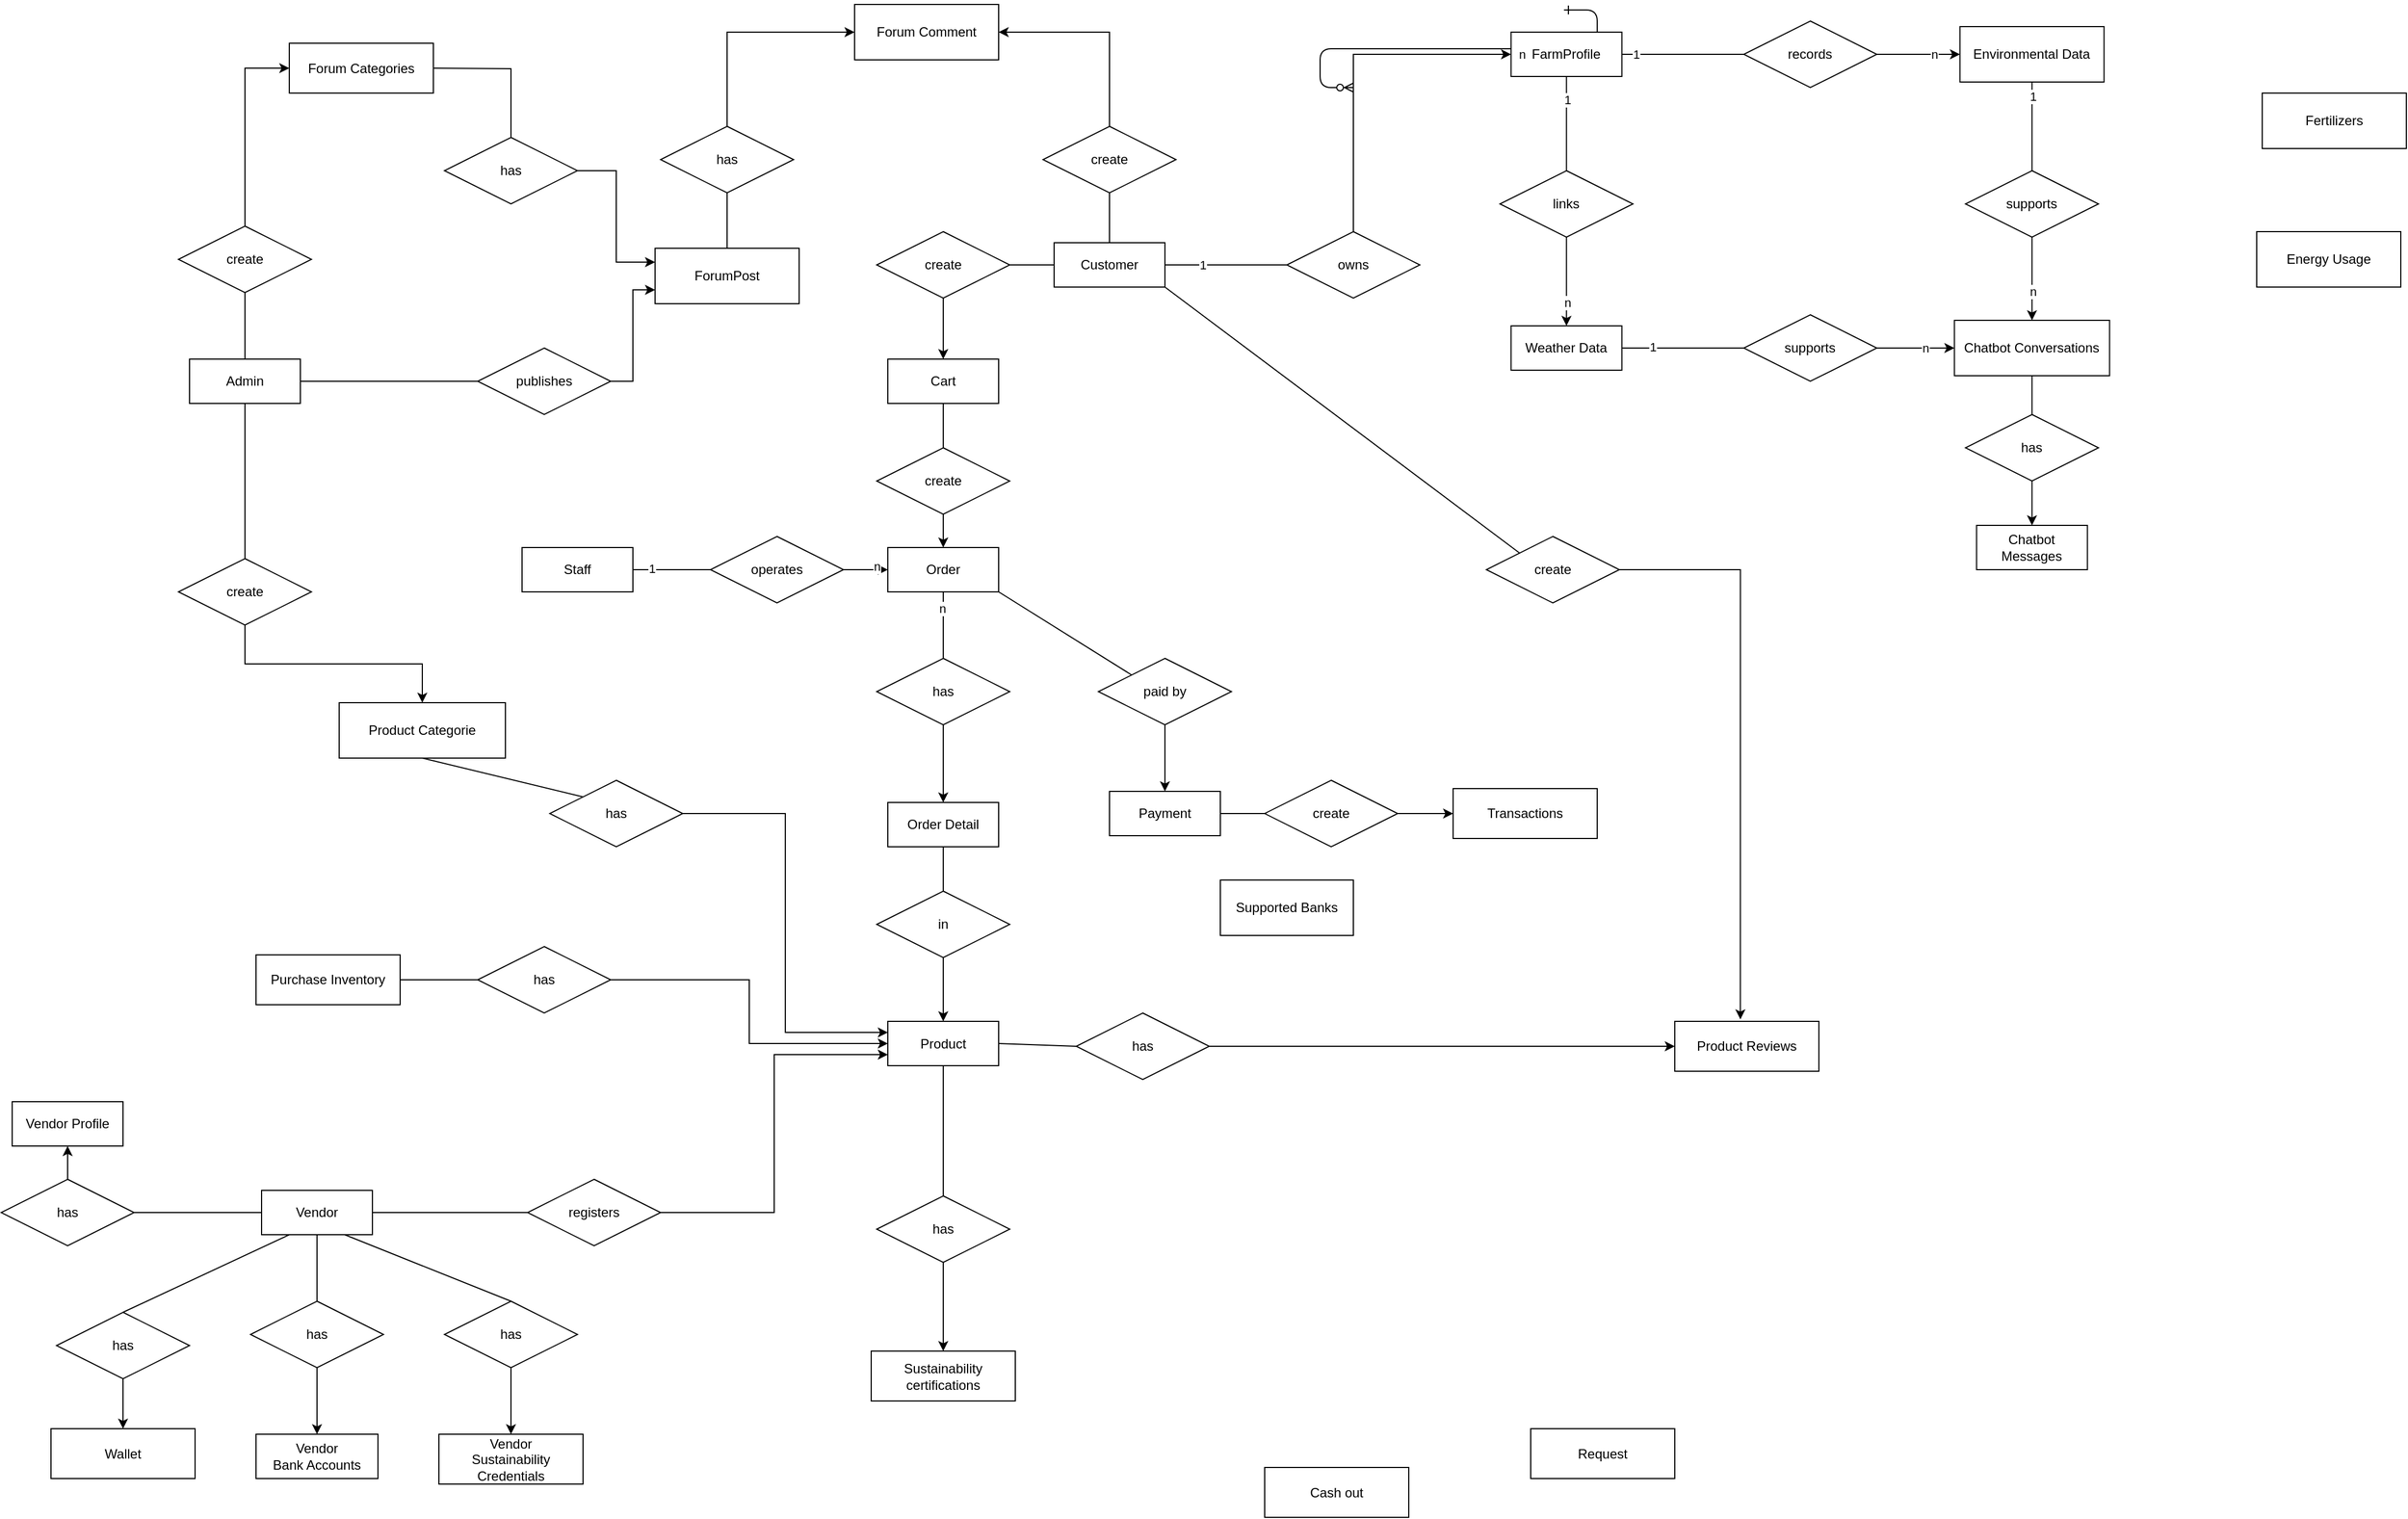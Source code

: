 <mxfile version="28.2.1">
  <diagram id="R2lEEEUBdFMjLlhIrx00" name="Page-1">
    <mxGraphModel dx="2639" dy="847" grid="1" gridSize="10" guides="1" tooltips="1" connect="1" arrows="1" fold="1" page="1" pageScale="1" pageWidth="850" pageHeight="1100" math="0" shadow="0" extFonts="Permanent Marker^https://fonts.googleapis.com/css?family=Permanent+Marker">
      <root>
        <mxCell id="0" />
        <mxCell id="1" parent="0" />
        <mxCell id="C-vyLk0tnHw3VtMMgP7b-12" value="" style="edgeStyle=entityRelationEdgeStyle;endArrow=ERzeroToMany;startArrow=ERone;endFill=1;startFill=0;" parent="1" target="C-vyLk0tnHw3VtMMgP7b-17" edge="1">
          <mxGeometry width="100" height="100" relative="1" as="geometry">
            <mxPoint x="650" y="135" as="sourcePoint" />
            <mxPoint x="460" y="205" as="targetPoint" />
          </mxGeometry>
        </mxCell>
        <mxCell id="4bw6Fx1CcWg6HnYTOfyG-1" value="Customer" style="whiteSpace=wrap;html=1;align=center;" vertex="1" parent="1">
          <mxGeometry x="190" y="345" width="100" height="40" as="geometry" />
        </mxCell>
        <mxCell id="4bw6Fx1CcWg6HnYTOfyG-3" value="Vendor" style="whiteSpace=wrap;html=1;align=center;" vertex="1" parent="1">
          <mxGeometry x="-525" y="1200" width="100" height="40" as="geometry" />
        </mxCell>
        <mxCell id="4bw6Fx1CcWg6HnYTOfyG-5" value="FarmProfile" style="whiteSpace=wrap;html=1;align=center;" vertex="1" parent="1">
          <mxGeometry x="602.27" y="155" width="100" height="40" as="geometry" />
        </mxCell>
        <mxCell id="4bw6Fx1CcWg6HnYTOfyG-7" value="Product" style="whiteSpace=wrap;html=1;align=center;" vertex="1" parent="1">
          <mxGeometry x="40" y="1047.5" width="100" height="40" as="geometry" />
        </mxCell>
        <mxCell id="4bw6Fx1CcWg6HnYTOfyG-8" value="Order" style="whiteSpace=wrap;html=1;align=center;" vertex="1" parent="1">
          <mxGeometry x="40" y="620" width="100" height="40" as="geometry" />
        </mxCell>
        <mxCell id="4bw6Fx1CcWg6HnYTOfyG-9" value="Payment" style="whiteSpace=wrap;html=1;align=center;" vertex="1" parent="1">
          <mxGeometry x="240" y="840" width="100" height="40" as="geometry" />
        </mxCell>
        <mxCell id="4bw6Fx1CcWg6HnYTOfyG-11" value="Environmental Data" style="whiteSpace=wrap;html=1;align=center;" vertex="1" parent="1">
          <mxGeometry x="1007.27" y="150" width="130" height="50" as="geometry" />
        </mxCell>
        <mxCell id="4bw6Fx1CcWg6HnYTOfyG-12" value="Weather Data" style="whiteSpace=wrap;html=1;align=center;" vertex="1" parent="1">
          <mxGeometry x="602.27" y="420" width="100" height="40" as="geometry" />
        </mxCell>
        <mxCell id="4bw6Fx1CcWg6HnYTOfyG-14" value="&lt;span style=&quot;font-size: 12px;&quot;&gt;Chatbot Conversations&lt;/span&gt;" style="whiteSpace=wrap;html=1;align=center;" vertex="1" parent="1">
          <mxGeometry x="1002.27" y="415" width="140" height="50" as="geometry" />
        </mxCell>
        <mxCell id="4bw6Fx1CcWg6HnYTOfyG-16" value="ForumPost" style="whiteSpace=wrap;html=1;align=center;" vertex="1" parent="1">
          <mxGeometry x="-170" y="350" width="130" height="50" as="geometry" />
        </mxCell>
        <mxCell id="4bw6Fx1CcWg6HnYTOfyG-18" style="edgeStyle=orthogonalEdgeStyle;rounded=0;orthogonalLoop=1;jettySize=auto;html=1;exitX=0.5;exitY=0;exitDx=0;exitDy=0;entryX=0;entryY=0.5;entryDx=0;entryDy=0;" edge="1" parent="1" source="4bw6Fx1CcWg6HnYTOfyG-17" target="4bw6Fx1CcWg6HnYTOfyG-5">
          <mxGeometry relative="1" as="geometry" />
        </mxCell>
        <mxCell id="4bw6Fx1CcWg6HnYTOfyG-70" value="n" style="edgeLabel;html=1;align=center;verticalAlign=middle;resizable=0;points=[];" vertex="1" connectable="0" parent="4bw6Fx1CcWg6HnYTOfyG-18">
          <mxGeometry x="0.208" y="1" relative="1" as="geometry">
            <mxPoint x="129" y="1" as="offset" />
          </mxGeometry>
        </mxCell>
        <mxCell id="4bw6Fx1CcWg6HnYTOfyG-17" value="owns" style="shape=rhombus;perimeter=rhombusPerimeter;whiteSpace=wrap;html=1;align=center;" vertex="1" parent="1">
          <mxGeometry x="400" y="335" width="120" height="60" as="geometry" />
        </mxCell>
        <mxCell id="4bw6Fx1CcWg6HnYTOfyG-22" style="edgeStyle=orthogonalEdgeStyle;rounded=0;orthogonalLoop=1;jettySize=auto;html=1;exitX=1;exitY=0.5;exitDx=0;exitDy=0;entryX=0;entryY=0.5;entryDx=0;entryDy=0;" edge="1" parent="1" source="4bw6Fx1CcWg6HnYTOfyG-21" target="4bw6Fx1CcWg6HnYTOfyG-11">
          <mxGeometry relative="1" as="geometry" />
        </mxCell>
        <mxCell id="4bw6Fx1CcWg6HnYTOfyG-75" value="n" style="edgeLabel;html=1;align=center;verticalAlign=middle;resizable=0;points=[];" vertex="1" connectable="0" parent="4bw6Fx1CcWg6HnYTOfyG-22">
          <mxGeometry x="0.38" y="-2" relative="1" as="geometry">
            <mxPoint y="-2" as="offset" />
          </mxGeometry>
        </mxCell>
        <mxCell id="4bw6Fx1CcWg6HnYTOfyG-21" value="records" style="shape=rhombus;perimeter=rhombusPerimeter;whiteSpace=wrap;html=1;align=center;" vertex="1" parent="1">
          <mxGeometry x="812.27" y="145" width="120" height="60" as="geometry" />
        </mxCell>
        <mxCell id="4bw6Fx1CcWg6HnYTOfyG-24" value="" style="endArrow=none;html=1;rounded=0;exitX=1;exitY=0.5;exitDx=0;exitDy=0;entryX=0;entryY=0.5;entryDx=0;entryDy=0;" edge="1" parent="1" source="4bw6Fx1CcWg6HnYTOfyG-5" target="4bw6Fx1CcWg6HnYTOfyG-21">
          <mxGeometry relative="1" as="geometry">
            <mxPoint x="442.27" y="380" as="sourcePoint" />
            <mxPoint x="602.27" y="380" as="targetPoint" />
          </mxGeometry>
        </mxCell>
        <mxCell id="4bw6Fx1CcWg6HnYTOfyG-74" value="1" style="edgeLabel;html=1;align=center;verticalAlign=middle;resizable=0;points=[];" vertex="1" connectable="0" parent="4bw6Fx1CcWg6HnYTOfyG-24">
          <mxGeometry x="-0.771" relative="1" as="geometry">
            <mxPoint as="offset" />
          </mxGeometry>
        </mxCell>
        <mxCell id="4bw6Fx1CcWg6HnYTOfyG-25" value="" style="endArrow=none;html=1;rounded=0;exitX=0.5;exitY=1;exitDx=0;exitDy=0;" edge="1" parent="1" source="4bw6Fx1CcWg6HnYTOfyG-5" target="4bw6Fx1CcWg6HnYTOfyG-26">
          <mxGeometry relative="1" as="geometry">
            <mxPoint x="442.27" y="380" as="sourcePoint" />
            <mxPoint x="642.27" y="270" as="targetPoint" />
          </mxGeometry>
        </mxCell>
        <mxCell id="4bw6Fx1CcWg6HnYTOfyG-76" value="1" style="edgeLabel;html=1;align=center;verticalAlign=middle;resizable=0;points=[];" vertex="1" connectable="0" parent="4bw6Fx1CcWg6HnYTOfyG-25">
          <mxGeometry x="-0.511" relative="1" as="geometry">
            <mxPoint as="offset" />
          </mxGeometry>
        </mxCell>
        <mxCell id="4bw6Fx1CcWg6HnYTOfyG-27" style="edgeStyle=orthogonalEdgeStyle;rounded=0;orthogonalLoop=1;jettySize=auto;html=1;exitX=0.5;exitY=1;exitDx=0;exitDy=0;entryX=0.5;entryY=0;entryDx=0;entryDy=0;" edge="1" parent="1" source="4bw6Fx1CcWg6HnYTOfyG-26" target="4bw6Fx1CcWg6HnYTOfyG-12">
          <mxGeometry relative="1" as="geometry" />
        </mxCell>
        <mxCell id="4bw6Fx1CcWg6HnYTOfyG-77" value="n" style="edgeLabel;html=1;align=center;verticalAlign=middle;resizable=0;points=[];" vertex="1" connectable="0" parent="4bw6Fx1CcWg6HnYTOfyG-27">
          <mxGeometry x="0.464" relative="1" as="geometry">
            <mxPoint as="offset" />
          </mxGeometry>
        </mxCell>
        <mxCell id="4bw6Fx1CcWg6HnYTOfyG-26" value="links" style="shape=rhombus;perimeter=rhombusPerimeter;whiteSpace=wrap;html=1;align=center;" vertex="1" parent="1">
          <mxGeometry x="592.27" y="280" width="120" height="60" as="geometry" />
        </mxCell>
        <mxCell id="4bw6Fx1CcWg6HnYTOfyG-31" style="edgeStyle=orthogonalEdgeStyle;rounded=0;orthogonalLoop=1;jettySize=auto;html=1;exitX=0.5;exitY=1;exitDx=0;exitDy=0;entryX=0.5;entryY=0;entryDx=0;entryDy=0;" edge="1" parent="1" source="4bw6Fx1CcWg6HnYTOfyG-28" target="4bw6Fx1CcWg6HnYTOfyG-14">
          <mxGeometry relative="1" as="geometry" />
        </mxCell>
        <mxCell id="4bw6Fx1CcWg6HnYTOfyG-81" value="n" style="edgeLabel;html=1;align=center;verticalAlign=middle;resizable=0;points=[];" vertex="1" connectable="0" parent="4bw6Fx1CcWg6HnYTOfyG-31">
          <mxGeometry x="0.293" relative="1" as="geometry">
            <mxPoint as="offset" />
          </mxGeometry>
        </mxCell>
        <mxCell id="4bw6Fx1CcWg6HnYTOfyG-28" value="supports" style="shape=rhombus;perimeter=rhombusPerimeter;whiteSpace=wrap;html=1;align=center;" vertex="1" parent="1">
          <mxGeometry x="1012.27" y="280" width="120" height="60" as="geometry" />
        </mxCell>
        <mxCell id="4bw6Fx1CcWg6HnYTOfyG-29" value="" style="endArrow=none;html=1;rounded=0;exitX=1;exitY=0.5;exitDx=0;exitDy=0;entryX=0;entryY=0.5;entryDx=0;entryDy=0;" edge="1" parent="1" source="4bw6Fx1CcWg6HnYTOfyG-12" target="4bw6Fx1CcWg6HnYTOfyG-60">
          <mxGeometry relative="1" as="geometry">
            <mxPoint x="642.27" y="230" as="sourcePoint" />
            <mxPoint x="792.27" y="430" as="targetPoint" />
          </mxGeometry>
        </mxCell>
        <mxCell id="4bw6Fx1CcWg6HnYTOfyG-79" value="1" style="edgeLabel;html=1;align=center;verticalAlign=middle;resizable=0;points=[];" vertex="1" connectable="0" parent="4bw6Fx1CcWg6HnYTOfyG-29">
          <mxGeometry x="-0.511" y="1" relative="1" as="geometry">
            <mxPoint as="offset" />
          </mxGeometry>
        </mxCell>
        <mxCell id="4bw6Fx1CcWg6HnYTOfyG-30" value="" style="endArrow=none;html=1;rounded=0;exitX=0.5;exitY=1;exitDx=0;exitDy=0;entryX=0.5;entryY=0;entryDx=0;entryDy=0;" edge="1" parent="1" source="4bw6Fx1CcWg6HnYTOfyG-11" target="4bw6Fx1CcWg6HnYTOfyG-28">
          <mxGeometry relative="1" as="geometry">
            <mxPoint x="802.27" y="370" as="sourcePoint" />
            <mxPoint x="900.27" y="451" as="targetPoint" />
          </mxGeometry>
        </mxCell>
        <mxCell id="4bw6Fx1CcWg6HnYTOfyG-78" value="1" style="edgeLabel;html=1;align=center;verticalAlign=middle;resizable=0;points=[];" vertex="1" connectable="0" parent="4bw6Fx1CcWg6HnYTOfyG-30">
          <mxGeometry x="-0.673" relative="1" as="geometry">
            <mxPoint as="offset" />
          </mxGeometry>
        </mxCell>
        <mxCell id="4bw6Fx1CcWg6HnYTOfyG-93" style="edgeStyle=orthogonalEdgeStyle;rounded=0;orthogonalLoop=1;jettySize=auto;html=1;exitX=0.5;exitY=1;exitDx=0;exitDy=0;entryX=0.5;entryY=0;entryDx=0;entryDy=0;" edge="1" parent="1" source="4bw6Fx1CcWg6HnYTOfyG-35" target="4bw6Fx1CcWg6HnYTOfyG-90">
          <mxGeometry relative="1" as="geometry" />
        </mxCell>
        <mxCell id="4bw6Fx1CcWg6HnYTOfyG-35" value="has" style="shape=rhombus;perimeter=rhombusPerimeter;whiteSpace=wrap;html=1;align=center;" vertex="1" parent="1">
          <mxGeometry x="30" y="720" width="120" height="60" as="geometry" />
        </mxCell>
        <mxCell id="4bw6Fx1CcWg6HnYTOfyG-38" value="" style="endArrow=none;html=1;rounded=0;exitX=0.5;exitY=1;exitDx=0;exitDy=0;entryX=0.5;entryY=0;entryDx=0;entryDy=0;" edge="1" parent="1" source="4bw6Fx1CcWg6HnYTOfyG-8" target="4bw6Fx1CcWg6HnYTOfyG-35">
          <mxGeometry relative="1" as="geometry">
            <mxPoint x="130" y="500" as="sourcePoint" />
            <mxPoint x="150" y="550" as="targetPoint" />
          </mxGeometry>
        </mxCell>
        <mxCell id="4bw6Fx1CcWg6HnYTOfyG-87" value="n" style="edgeLabel;html=1;align=center;verticalAlign=middle;resizable=0;points=[];" vertex="1" connectable="0" parent="4bw6Fx1CcWg6HnYTOfyG-38">
          <mxGeometry x="-0.518" y="-1" relative="1" as="geometry">
            <mxPoint as="offset" />
          </mxGeometry>
        </mxCell>
        <mxCell id="4bw6Fx1CcWg6HnYTOfyG-40" style="edgeStyle=orthogonalEdgeStyle;rounded=0;orthogonalLoop=1;jettySize=auto;html=1;exitX=0.5;exitY=1;exitDx=0;exitDy=0;entryX=0.5;entryY=0;entryDx=0;entryDy=0;" edge="1" parent="1" source="4bw6Fx1CcWg6HnYTOfyG-39" target="4bw6Fx1CcWg6HnYTOfyG-9">
          <mxGeometry relative="1" as="geometry" />
        </mxCell>
        <mxCell id="4bw6Fx1CcWg6HnYTOfyG-39" value="paid by" style="shape=rhombus;perimeter=rhombusPerimeter;whiteSpace=wrap;html=1;align=center;" vertex="1" parent="1">
          <mxGeometry x="230" y="720" width="120" height="60" as="geometry" />
        </mxCell>
        <mxCell id="4bw6Fx1CcWg6HnYTOfyG-43" style="edgeStyle=orthogonalEdgeStyle;rounded=0;orthogonalLoop=1;jettySize=auto;html=1;exitX=1;exitY=0.5;exitDx=0;exitDy=0;entryX=0;entryY=0.75;entryDx=0;entryDy=0;" edge="1" parent="1" source="4bw6Fx1CcWg6HnYTOfyG-42" target="4bw6Fx1CcWg6HnYTOfyG-7">
          <mxGeometry relative="1" as="geometry" />
        </mxCell>
        <mxCell id="4bw6Fx1CcWg6HnYTOfyG-42" value="registers" style="shape=rhombus;perimeter=rhombusPerimeter;whiteSpace=wrap;html=1;align=center;" vertex="1" parent="1">
          <mxGeometry x="-285" y="1190" width="120" height="60" as="geometry" />
        </mxCell>
        <mxCell id="4bw6Fx1CcWg6HnYTOfyG-44" value="" style="endArrow=none;html=1;rounded=0;entryX=1;entryY=0.5;entryDx=0;entryDy=0;" edge="1" parent="1" target="4bw6Fx1CcWg6HnYTOfyG-3">
          <mxGeometry relative="1" as="geometry">
            <mxPoint x="-285" y="1220" as="sourcePoint" />
            <mxPoint x="345" y="1130" as="targetPoint" />
          </mxGeometry>
        </mxCell>
        <mxCell id="4bw6Fx1CcWg6HnYTOfyG-46" value="" style="endArrow=none;html=1;rounded=0;exitX=1;exitY=0.5;exitDx=0;exitDy=0;entryX=0;entryY=0.5;entryDx=0;entryDy=0;" edge="1" parent="1" source="4bw6Fx1CcWg6HnYTOfyG-1" target="4bw6Fx1CcWg6HnYTOfyG-17">
          <mxGeometry relative="1" as="geometry">
            <mxPoint x="230" y="390" as="sourcePoint" />
            <mxPoint x="230" y="440" as="targetPoint" />
          </mxGeometry>
        </mxCell>
        <mxCell id="4bw6Fx1CcWg6HnYTOfyG-67" value="1" style="edgeLabel;html=1;align=center;verticalAlign=middle;resizable=0;points=[];" vertex="1" connectable="0" parent="4bw6Fx1CcWg6HnYTOfyG-46">
          <mxGeometry x="-0.378" y="1" relative="1" as="geometry">
            <mxPoint y="1" as="offset" />
          </mxGeometry>
        </mxCell>
        <mxCell id="4bw6Fx1CcWg6HnYTOfyG-47" value="Staff" style="whiteSpace=wrap;html=1;align=center;" vertex="1" parent="1">
          <mxGeometry x="-290" y="620" width="100" height="40" as="geometry" />
        </mxCell>
        <mxCell id="4bw6Fx1CcWg6HnYTOfyG-49" style="edgeStyle=orthogonalEdgeStyle;rounded=0;orthogonalLoop=1;jettySize=auto;html=1;exitX=1;exitY=0.5;exitDx=0;exitDy=0;" edge="1" parent="1" source="4bw6Fx1CcWg6HnYTOfyG-48" target="4bw6Fx1CcWg6HnYTOfyG-8">
          <mxGeometry relative="1" as="geometry" />
        </mxCell>
        <mxCell id="4bw6Fx1CcWg6HnYTOfyG-83" value="n" style="edgeLabel;html=1;align=center;verticalAlign=middle;resizable=0;points=[];" vertex="1" connectable="0" parent="4bw6Fx1CcWg6HnYTOfyG-49">
          <mxGeometry x="0.507" y="3" relative="1" as="geometry">
            <mxPoint as="offset" />
          </mxGeometry>
        </mxCell>
        <mxCell id="4bw6Fx1CcWg6HnYTOfyG-48" value="operates" style="shape=rhombus;perimeter=rhombusPerimeter;whiteSpace=wrap;html=1;align=center;" vertex="1" parent="1">
          <mxGeometry x="-120" y="610" width="120" height="60" as="geometry" />
        </mxCell>
        <mxCell id="4bw6Fx1CcWg6HnYTOfyG-51" value="" style="endArrow=none;html=1;rounded=0;exitX=1;exitY=0.5;exitDx=0;exitDy=0;entryX=0;entryY=0.5;entryDx=0;entryDy=0;" edge="1" parent="1" source="4bw6Fx1CcWg6HnYTOfyG-47" target="4bw6Fx1CcWg6HnYTOfyG-48">
          <mxGeometry relative="1" as="geometry">
            <mxPoint x="170" y="740" as="sourcePoint" />
            <mxPoint x="330" y="740" as="targetPoint" />
          </mxGeometry>
        </mxCell>
        <mxCell id="4bw6Fx1CcWg6HnYTOfyG-82" value="1" style="edgeLabel;html=1;align=center;verticalAlign=middle;resizable=0;points=[];" vertex="1" connectable="0" parent="4bw6Fx1CcWg6HnYTOfyG-51">
          <mxGeometry x="-0.514" y="1" relative="1" as="geometry">
            <mxPoint as="offset" />
          </mxGeometry>
        </mxCell>
        <mxCell id="4bw6Fx1CcWg6HnYTOfyG-61" style="edgeStyle=orthogonalEdgeStyle;rounded=0;orthogonalLoop=1;jettySize=auto;html=1;exitX=1;exitY=0.5;exitDx=0;exitDy=0;entryX=0;entryY=0.5;entryDx=0;entryDy=0;" edge="1" parent="1" source="4bw6Fx1CcWg6HnYTOfyG-60" target="4bw6Fx1CcWg6HnYTOfyG-14">
          <mxGeometry relative="1" as="geometry" />
        </mxCell>
        <mxCell id="4bw6Fx1CcWg6HnYTOfyG-80" value="n" style="edgeLabel;html=1;align=center;verticalAlign=middle;resizable=0;points=[];" vertex="1" connectable="0" parent="4bw6Fx1CcWg6HnYTOfyG-61">
          <mxGeometry x="0.249" relative="1" as="geometry">
            <mxPoint as="offset" />
          </mxGeometry>
        </mxCell>
        <mxCell id="4bw6Fx1CcWg6HnYTOfyG-60" value="supports" style="shape=rhombus;perimeter=rhombusPerimeter;whiteSpace=wrap;html=1;align=center;" vertex="1" parent="1">
          <mxGeometry x="812.27" y="410" width="120" height="60" as="geometry" />
        </mxCell>
        <mxCell id="4bw6Fx1CcWg6HnYTOfyG-63" value="Admin" style="whiteSpace=wrap;html=1;align=center;" vertex="1" parent="1">
          <mxGeometry x="-590" y="450" width="100" height="40" as="geometry" />
        </mxCell>
        <mxCell id="4bw6Fx1CcWg6HnYTOfyG-65" value="Product Reviews" style="whiteSpace=wrap;html=1;align=center;" vertex="1" parent="1">
          <mxGeometry x="750" y="1047.5" width="130" height="45" as="geometry" />
        </mxCell>
        <mxCell id="4bw6Fx1CcWg6HnYTOfyG-85" value="Fertilizers" style="whiteSpace=wrap;html=1;align=center;" vertex="1" parent="1">
          <mxGeometry x="1280" y="210" width="130" height="50" as="geometry" />
        </mxCell>
        <mxCell id="4bw6Fx1CcWg6HnYTOfyG-86" value="Energy Usage" style="whiteSpace=wrap;html=1;align=center;" vertex="1" parent="1">
          <mxGeometry x="1275" y="335" width="130" height="50" as="geometry" />
        </mxCell>
        <mxCell id="4bw6Fx1CcWg6HnYTOfyG-90" value="Order Detail" style="whiteSpace=wrap;html=1;align=center;" vertex="1" parent="1">
          <mxGeometry x="40" y="850" width="100" height="40" as="geometry" />
        </mxCell>
        <mxCell id="4bw6Fx1CcWg6HnYTOfyG-94" style="edgeStyle=orthogonalEdgeStyle;rounded=0;orthogonalLoop=1;jettySize=auto;html=1;exitX=0.5;exitY=1;exitDx=0;exitDy=0;" edge="1" parent="1" source="4bw6Fx1CcWg6HnYTOfyG-92" target="4bw6Fx1CcWg6HnYTOfyG-7">
          <mxGeometry relative="1" as="geometry" />
        </mxCell>
        <mxCell id="4bw6Fx1CcWg6HnYTOfyG-92" value="in" style="shape=rhombus;perimeter=rhombusPerimeter;whiteSpace=wrap;html=1;align=center;" vertex="1" parent="1">
          <mxGeometry x="30" y="930" width="120" height="60" as="geometry" />
        </mxCell>
        <mxCell id="4bw6Fx1CcWg6HnYTOfyG-95" value="" style="endArrow=none;html=1;rounded=0;exitX=0.5;exitY=1;exitDx=0;exitDy=0;" edge="1" parent="1" source="4bw6Fx1CcWg6HnYTOfyG-90" target="4bw6Fx1CcWg6HnYTOfyG-92">
          <mxGeometry relative="1" as="geometry">
            <mxPoint x="470" y="620" as="sourcePoint" />
            <mxPoint x="630" y="620" as="targetPoint" />
          </mxGeometry>
        </mxCell>
        <mxCell id="4bw6Fx1CcWg6HnYTOfyG-177" style="edgeStyle=orthogonalEdgeStyle;rounded=0;orthogonalLoop=1;jettySize=auto;html=1;exitX=1;exitY=0.5;exitDx=0;exitDy=0;entryX=0.455;entryY=-0.04;entryDx=0;entryDy=0;entryPerimeter=0;" edge="1" parent="1" source="4bw6Fx1CcWg6HnYTOfyG-96" target="4bw6Fx1CcWg6HnYTOfyG-65">
          <mxGeometry relative="1" as="geometry">
            <mxPoint x="810" y="1000" as="targetPoint" />
          </mxGeometry>
        </mxCell>
        <mxCell id="4bw6Fx1CcWg6HnYTOfyG-96" value="create" style="shape=rhombus;perimeter=rhombusPerimeter;whiteSpace=wrap;html=1;align=center;" vertex="1" parent="1">
          <mxGeometry x="580" y="610" width="120" height="60" as="geometry" />
        </mxCell>
        <mxCell id="4bw6Fx1CcWg6HnYTOfyG-97" value="" style="endArrow=none;html=1;rounded=0;exitX=0;exitY=0;exitDx=0;exitDy=0;entryX=1;entryY=1;entryDx=0;entryDy=0;" edge="1" parent="1" source="4bw6Fx1CcWg6HnYTOfyG-96" target="4bw6Fx1CcWg6HnYTOfyG-1">
          <mxGeometry relative="1" as="geometry">
            <mxPoint x="460" y="770" as="sourcePoint" />
            <mxPoint x="620" y="770" as="targetPoint" />
          </mxGeometry>
        </mxCell>
        <mxCell id="4bw6Fx1CcWg6HnYTOfyG-101" style="edgeStyle=orthogonalEdgeStyle;rounded=0;orthogonalLoop=1;jettySize=auto;html=1;exitX=1;exitY=0.5;exitDx=0;exitDy=0;entryX=0;entryY=0.5;entryDx=0;entryDy=0;" edge="1" parent="1" source="4bw6Fx1CcWg6HnYTOfyG-99" target="4bw6Fx1CcWg6HnYTOfyG-65">
          <mxGeometry relative="1" as="geometry" />
        </mxCell>
        <mxCell id="4bw6Fx1CcWg6HnYTOfyG-99" value="has" style="shape=rhombus;perimeter=rhombusPerimeter;whiteSpace=wrap;html=1;align=center;" vertex="1" parent="1">
          <mxGeometry x="210" y="1040" width="120" height="60" as="geometry" />
        </mxCell>
        <mxCell id="4bw6Fx1CcWg6HnYTOfyG-100" value="" style="endArrow=none;html=1;rounded=0;exitX=1;exitY=0.5;exitDx=0;exitDy=0;entryX=0;entryY=0.5;entryDx=0;entryDy=0;" edge="1" parent="1" source="4bw6Fx1CcWg6HnYTOfyG-7" target="4bw6Fx1CcWg6HnYTOfyG-99">
          <mxGeometry relative="1" as="geometry">
            <mxPoint x="470" y="860" as="sourcePoint" />
            <mxPoint x="630" y="860" as="targetPoint" />
          </mxGeometry>
        </mxCell>
        <mxCell id="4bw6Fx1CcWg6HnYTOfyG-104" value="" style="endArrow=none;html=1;rounded=0;exitX=1;exitY=0.5;exitDx=0;exitDy=0;entryX=0;entryY=0.5;entryDx=0;entryDy=0;" edge="1" parent="1" source="4bw6Fx1CcWg6HnYTOfyG-63" target="4bw6Fx1CcWg6HnYTOfyG-107">
          <mxGeometry relative="1" as="geometry">
            <mxPoint x="180" y="500" as="sourcePoint" />
            <mxPoint x="-150" y="250" as="targetPoint" />
          </mxGeometry>
        </mxCell>
        <mxCell id="4bw6Fx1CcWg6HnYTOfyG-108" style="edgeStyle=orthogonalEdgeStyle;rounded=0;orthogonalLoop=1;jettySize=auto;html=1;exitX=1;exitY=0.5;exitDx=0;exitDy=0;entryX=0;entryY=0.75;entryDx=0;entryDy=0;" edge="1" parent="1" source="4bw6Fx1CcWg6HnYTOfyG-107" target="4bw6Fx1CcWg6HnYTOfyG-16">
          <mxGeometry relative="1" as="geometry" />
        </mxCell>
        <mxCell id="4bw6Fx1CcWg6HnYTOfyG-107" value="publishes" style="shape=rhombus;perimeter=rhombusPerimeter;whiteSpace=wrap;html=1;align=center;" vertex="1" parent="1">
          <mxGeometry x="-330" y="440" width="120" height="60" as="geometry" />
        </mxCell>
        <mxCell id="4bw6Fx1CcWg6HnYTOfyG-109" value="Forum Comment" style="whiteSpace=wrap;html=1;align=center;" vertex="1" parent="1">
          <mxGeometry x="10" y="130" width="130" height="50" as="geometry" />
        </mxCell>
        <mxCell id="4bw6Fx1CcWg6HnYTOfyG-112" style="edgeStyle=orthogonalEdgeStyle;rounded=0;orthogonalLoop=1;jettySize=auto;html=1;exitX=0.5;exitY=0;exitDx=0;exitDy=0;entryX=0;entryY=0.5;entryDx=0;entryDy=0;" edge="1" parent="1" source="4bw6Fx1CcWg6HnYTOfyG-110" target="4bw6Fx1CcWg6HnYTOfyG-109">
          <mxGeometry relative="1" as="geometry" />
        </mxCell>
        <mxCell id="4bw6Fx1CcWg6HnYTOfyG-110" value="has" style="shape=rhombus;perimeter=rhombusPerimeter;whiteSpace=wrap;html=1;align=center;" vertex="1" parent="1">
          <mxGeometry x="-165" y="240" width="120" height="60" as="geometry" />
        </mxCell>
        <mxCell id="4bw6Fx1CcWg6HnYTOfyG-113" value="" style="endArrow=none;html=1;rounded=0;exitX=0.5;exitY=0;exitDx=0;exitDy=0;entryX=0.5;entryY=1;entryDx=0;entryDy=0;" edge="1" parent="1" source="4bw6Fx1CcWg6HnYTOfyG-16" target="4bw6Fx1CcWg6HnYTOfyG-110">
          <mxGeometry relative="1" as="geometry">
            <mxPoint x="180" y="500" as="sourcePoint" />
            <mxPoint x="340" y="500" as="targetPoint" />
          </mxGeometry>
        </mxCell>
        <mxCell id="4bw6Fx1CcWg6HnYTOfyG-116" style="edgeStyle=orthogonalEdgeStyle;rounded=0;orthogonalLoop=1;jettySize=auto;html=1;exitX=0.5;exitY=0;exitDx=0;exitDy=0;entryX=1;entryY=0.5;entryDx=0;entryDy=0;" edge="1" parent="1" source="4bw6Fx1CcWg6HnYTOfyG-115" target="4bw6Fx1CcWg6HnYTOfyG-109">
          <mxGeometry relative="1" as="geometry" />
        </mxCell>
        <mxCell id="4bw6Fx1CcWg6HnYTOfyG-115" value="create" style="shape=rhombus;perimeter=rhombusPerimeter;whiteSpace=wrap;html=1;align=center;" vertex="1" parent="1">
          <mxGeometry x="180" y="240" width="120" height="60" as="geometry" />
        </mxCell>
        <mxCell id="4bw6Fx1CcWg6HnYTOfyG-117" value="" style="endArrow=none;html=1;rounded=0;entryX=0.5;entryY=1;entryDx=0;entryDy=0;exitX=0.5;exitY=0;exitDx=0;exitDy=0;" edge="1" parent="1" source="4bw6Fx1CcWg6HnYTOfyG-1" target="4bw6Fx1CcWg6HnYTOfyG-115">
          <mxGeometry relative="1" as="geometry">
            <mxPoint x="180" y="500" as="sourcePoint" />
            <mxPoint x="340" y="500" as="targetPoint" />
          </mxGeometry>
        </mxCell>
        <mxCell id="4bw6Fx1CcWg6HnYTOfyG-191" style="edgeStyle=orthogonalEdgeStyle;rounded=0;orthogonalLoop=1;jettySize=auto;html=1;exitX=0.5;exitY=0;exitDx=0;exitDy=0;" edge="1" parent="1" source="4bw6Fx1CcWg6HnYTOfyG-125" target="4bw6Fx1CcWg6HnYTOfyG-126">
          <mxGeometry relative="1" as="geometry" />
        </mxCell>
        <mxCell id="4bw6Fx1CcWg6HnYTOfyG-125" value="has" style="shape=rhombus;perimeter=rhombusPerimeter;whiteSpace=wrap;html=1;align=center;" vertex="1" parent="1">
          <mxGeometry x="-760" y="1190" width="120" height="60" as="geometry" />
        </mxCell>
        <mxCell id="4bw6Fx1CcWg6HnYTOfyG-126" value="Vendor Profile" style="whiteSpace=wrap;html=1;align=center;" vertex="1" parent="1">
          <mxGeometry x="-750" y="1120" width="100" height="40" as="geometry" />
        </mxCell>
        <mxCell id="4bw6Fx1CcWg6HnYTOfyG-128" value="" style="endArrow=none;html=1;rounded=0;entryX=0;entryY=0.5;entryDx=0;entryDy=0;exitX=1;exitY=0.5;exitDx=0;exitDy=0;" edge="1" parent="1" source="4bw6Fx1CcWg6HnYTOfyG-125" target="4bw6Fx1CcWg6HnYTOfyG-3">
          <mxGeometry relative="1" as="geometry">
            <mxPoint x="-455" y="1330" as="sourcePoint" />
            <mxPoint x="-295" y="1330" as="targetPoint" />
          </mxGeometry>
        </mxCell>
        <mxCell id="4bw6Fx1CcWg6HnYTOfyG-129" value="Sustainability certifications" style="whiteSpace=wrap;html=1;align=center;" vertex="1" parent="1">
          <mxGeometry x="25" y="1345" width="130" height="45" as="geometry" />
        </mxCell>
        <mxCell id="4bw6Fx1CcWg6HnYTOfyG-130" value="Vendor&lt;div&gt;Sustainability&lt;/div&gt;&lt;div&gt;Credentials&lt;/div&gt;" style="whiteSpace=wrap;html=1;align=center;" vertex="1" parent="1">
          <mxGeometry x="-365" y="1420" width="130" height="45" as="geometry" />
        </mxCell>
        <mxCell id="4bw6Fx1CcWg6HnYTOfyG-135" style="edgeStyle=orthogonalEdgeStyle;rounded=0;orthogonalLoop=1;jettySize=auto;html=1;exitX=0.5;exitY=1;exitDx=0;exitDy=0;entryX=0.5;entryY=0;entryDx=0;entryDy=0;" edge="1" parent="1" source="4bw6Fx1CcWg6HnYTOfyG-133" target="4bw6Fx1CcWg6HnYTOfyG-130">
          <mxGeometry relative="1" as="geometry" />
        </mxCell>
        <mxCell id="4bw6Fx1CcWg6HnYTOfyG-133" value="has" style="shape=rhombus;perimeter=rhombusPerimeter;whiteSpace=wrap;html=1;align=center;" vertex="1" parent="1">
          <mxGeometry x="-360" y="1300" width="120" height="60" as="geometry" />
        </mxCell>
        <mxCell id="4bw6Fx1CcWg6HnYTOfyG-134" value="" style="endArrow=none;html=1;rounded=0;entryX=0.75;entryY=1;entryDx=0;entryDy=0;exitX=0.5;exitY=0;exitDx=0;exitDy=0;" edge="1" parent="1" source="4bw6Fx1CcWg6HnYTOfyG-133" target="4bw6Fx1CcWg6HnYTOfyG-3">
          <mxGeometry relative="1" as="geometry">
            <mxPoint x="-590" y="1320" as="sourcePoint" />
            <mxPoint x="-550" y="1230" as="targetPoint" />
          </mxGeometry>
        </mxCell>
        <mxCell id="4bw6Fx1CcWg6HnYTOfyG-137" style="edgeStyle=orthogonalEdgeStyle;rounded=0;orthogonalLoop=1;jettySize=auto;html=1;exitX=0.5;exitY=1;exitDx=0;exitDy=0;" edge="1" parent="1" source="4bw6Fx1CcWg6HnYTOfyG-126" target="4bw6Fx1CcWg6HnYTOfyG-126">
          <mxGeometry relative="1" as="geometry" />
        </mxCell>
        <mxCell id="4bw6Fx1CcWg6HnYTOfyG-141" style="edgeStyle=orthogonalEdgeStyle;rounded=0;orthogonalLoop=1;jettySize=auto;html=1;exitX=0.5;exitY=1;exitDx=0;exitDy=0;entryX=0.5;entryY=0;entryDx=0;entryDy=0;" edge="1" parent="1" source="4bw6Fx1CcWg6HnYTOfyG-139" target="4bw6Fx1CcWg6HnYTOfyG-129">
          <mxGeometry relative="1" as="geometry" />
        </mxCell>
        <mxCell id="4bw6Fx1CcWg6HnYTOfyG-139" value="has" style="shape=rhombus;perimeter=rhombusPerimeter;whiteSpace=wrap;html=1;align=center;" vertex="1" parent="1">
          <mxGeometry x="30" y="1205" width="120" height="60" as="geometry" />
        </mxCell>
        <mxCell id="4bw6Fx1CcWg6HnYTOfyG-140" value="" style="endArrow=none;html=1;rounded=0;exitX=0.5;exitY=1;exitDx=0;exitDy=0;entryX=0.5;entryY=0;entryDx=0;entryDy=0;" edge="1" parent="1" target="4bw6Fx1CcWg6HnYTOfyG-139" source="4bw6Fx1CcWg6HnYTOfyG-7">
          <mxGeometry relative="1" as="geometry">
            <mxPoint x="190" y="1245" as="sourcePoint" />
            <mxPoint x="660" y="1035" as="targetPoint" />
          </mxGeometry>
        </mxCell>
        <mxCell id="4bw6Fx1CcWg6HnYTOfyG-144" value="Supported Banks" style="whiteSpace=wrap;html=1;align=center;" vertex="1" parent="1">
          <mxGeometry x="340" y="920" width="120" height="50" as="geometry" />
        </mxCell>
        <mxCell id="4bw6Fx1CcWg6HnYTOfyG-146" value="Vendor&lt;div&gt;Bank Accounts&lt;/div&gt;" style="whiteSpace=wrap;html=1;align=center;" vertex="1" parent="1">
          <mxGeometry x="-530" y="1420" width="110" height="40" as="geometry" />
        </mxCell>
        <mxCell id="4bw6Fx1CcWg6HnYTOfyG-147" value="" style="endArrow=none;html=1;rounded=0;entryX=0.5;entryY=1;entryDx=0;entryDy=0;exitX=0.5;exitY=0;exitDx=0;exitDy=0;" edge="1" parent="1" source="4bw6Fx1CcWg6HnYTOfyG-148" target="4bw6Fx1CcWg6HnYTOfyG-3">
          <mxGeometry relative="1" as="geometry">
            <mxPoint x="-695" y="1330" as="sourcePoint" />
            <mxPoint x="-470" y="1320" as="targetPoint" />
          </mxGeometry>
        </mxCell>
        <mxCell id="4bw6Fx1CcWg6HnYTOfyG-149" style="edgeStyle=orthogonalEdgeStyle;rounded=0;orthogonalLoop=1;jettySize=auto;html=1;exitX=0.5;exitY=1;exitDx=0;exitDy=0;" edge="1" parent="1" source="4bw6Fx1CcWg6HnYTOfyG-148" target="4bw6Fx1CcWg6HnYTOfyG-146">
          <mxGeometry relative="1" as="geometry" />
        </mxCell>
        <mxCell id="4bw6Fx1CcWg6HnYTOfyG-148" value="has" style="shape=rhombus;perimeter=rhombusPerimeter;whiteSpace=wrap;html=1;align=center;" vertex="1" parent="1">
          <mxGeometry x="-535" y="1300" width="120" height="60" as="geometry" />
        </mxCell>
        <mxCell id="4bw6Fx1CcWg6HnYTOfyG-151" value="Chatbot Messages" style="whiteSpace=wrap;html=1;align=center;" vertex="1" parent="1">
          <mxGeometry x="1022.27" y="600" width="100" height="40" as="geometry" />
        </mxCell>
        <mxCell id="4bw6Fx1CcWg6HnYTOfyG-152" value="has" style="shape=rhombus;perimeter=rhombusPerimeter;whiteSpace=wrap;html=1;align=center;" vertex="1" parent="1">
          <mxGeometry x="1012.27" y="500" width="120" height="60" as="geometry" />
        </mxCell>
        <mxCell id="4bw6Fx1CcWg6HnYTOfyG-153" style="edgeStyle=orthogonalEdgeStyle;rounded=0;orthogonalLoop=1;jettySize=auto;html=1;exitX=0.5;exitY=1;exitDx=0;exitDy=0;entryX=0.5;entryY=0;entryDx=0;entryDy=0;" edge="1" parent="1" source="4bw6Fx1CcWg6HnYTOfyG-152" target="4bw6Fx1CcWg6HnYTOfyG-151">
          <mxGeometry relative="1" as="geometry">
            <mxPoint x="1072.27" y="610" as="targetPoint" />
          </mxGeometry>
        </mxCell>
        <mxCell id="4bw6Fx1CcWg6HnYTOfyG-156" value="" style="endArrow=none;html=1;rounded=0;exitX=0.5;exitY=1;exitDx=0;exitDy=0;entryX=0.5;entryY=0;entryDx=0;entryDy=0;" edge="1" parent="1" source="4bw6Fx1CcWg6HnYTOfyG-14" target="4bw6Fx1CcWg6HnYTOfyG-152">
          <mxGeometry relative="1" as="geometry">
            <mxPoint x="372.27" y="410" as="sourcePoint" />
            <mxPoint x="467.27" y="470" as="targetPoint" />
          </mxGeometry>
        </mxCell>
        <mxCell id="4bw6Fx1CcWg6HnYTOfyG-159" value="Forum Categories" style="whiteSpace=wrap;html=1;align=center;" vertex="1" parent="1">
          <mxGeometry x="-500" y="165" width="130" height="45" as="geometry" />
        </mxCell>
        <mxCell id="4bw6Fx1CcWg6HnYTOfyG-161" style="edgeStyle=orthogonalEdgeStyle;rounded=0;orthogonalLoop=1;jettySize=auto;html=1;exitX=0.5;exitY=0;exitDx=0;exitDy=0;entryX=0;entryY=0.5;entryDx=0;entryDy=0;" edge="1" parent="1" source="4bw6Fx1CcWg6HnYTOfyG-160" target="4bw6Fx1CcWg6HnYTOfyG-159">
          <mxGeometry relative="1" as="geometry" />
        </mxCell>
        <mxCell id="4bw6Fx1CcWg6HnYTOfyG-160" value="create" style="shape=rhombus;perimeter=rhombusPerimeter;whiteSpace=wrap;html=1;align=center;" vertex="1" parent="1">
          <mxGeometry x="-600" y="330" width="120" height="60" as="geometry" />
        </mxCell>
        <mxCell id="4bw6Fx1CcWg6HnYTOfyG-162" value="" style="endArrow=none;html=1;rounded=0;exitX=0.5;exitY=0;exitDx=0;exitDy=0;entryX=0.5;entryY=1;entryDx=0;entryDy=0;" edge="1" parent="1" source="4bw6Fx1CcWg6HnYTOfyG-63" target="4bw6Fx1CcWg6HnYTOfyG-160">
          <mxGeometry relative="1" as="geometry">
            <mxPoint x="110" y="330" as="sourcePoint" />
            <mxPoint x="270" y="330" as="targetPoint" />
          </mxGeometry>
        </mxCell>
        <mxCell id="4bw6Fx1CcWg6HnYTOfyG-164" style="edgeStyle=orthogonalEdgeStyle;rounded=0;orthogonalLoop=1;jettySize=auto;html=1;exitX=1;exitY=0.5;exitDx=0;exitDy=0;entryX=0;entryY=0.25;entryDx=0;entryDy=0;" edge="1" parent="1" source="4bw6Fx1CcWg6HnYTOfyG-163" target="4bw6Fx1CcWg6HnYTOfyG-16">
          <mxGeometry relative="1" as="geometry" />
        </mxCell>
        <mxCell id="4bw6Fx1CcWg6HnYTOfyG-163" value="has" style="shape=rhombus;perimeter=rhombusPerimeter;whiteSpace=wrap;html=1;align=center;" vertex="1" parent="1">
          <mxGeometry x="-360" y="250" width="120" height="60" as="geometry" />
        </mxCell>
        <mxCell id="4bw6Fx1CcWg6HnYTOfyG-165" value="" style="endArrow=none;html=1;rounded=0;exitX=1;exitY=0.5;exitDx=0;exitDy=0;entryX=0.5;entryY=0;entryDx=0;entryDy=0;" edge="1" parent="1" source="4bw6Fx1CcWg6HnYTOfyG-159" target="4bw6Fx1CcWg6HnYTOfyG-163">
          <mxGeometry relative="1" as="geometry">
            <mxPoint x="-40" y="330" as="sourcePoint" />
            <mxPoint x="120" y="330" as="targetPoint" />
            <Array as="points">
              <mxPoint x="-300" y="188" />
            </Array>
          </mxGeometry>
        </mxCell>
        <mxCell id="4bw6Fx1CcWg6HnYTOfyG-173" style="edgeStyle=orthogonalEdgeStyle;rounded=0;orthogonalLoop=1;jettySize=auto;html=1;exitX=0.5;exitY=1;exitDx=0;exitDy=0;entryX=0.5;entryY=0;entryDx=0;entryDy=0;" edge="1" parent="1" source="4bw6Fx1CcWg6HnYTOfyG-168" target="4bw6Fx1CcWg6HnYTOfyG-170">
          <mxGeometry relative="1" as="geometry" />
        </mxCell>
        <mxCell id="4bw6Fx1CcWg6HnYTOfyG-168" value="create" style="shape=rhombus;perimeter=rhombusPerimeter;whiteSpace=wrap;html=1;align=center;" vertex="1" parent="1">
          <mxGeometry x="-600" y="630" width="120" height="60" as="geometry" />
        </mxCell>
        <mxCell id="4bw6Fx1CcWg6HnYTOfyG-169" value="" style="endArrow=none;html=1;rounded=0;exitX=0.5;exitY=1;exitDx=0;exitDy=0;entryX=0.5;entryY=0;entryDx=0;entryDy=0;" edge="1" parent="1" target="4bw6Fx1CcWg6HnYTOfyG-168" source="4bw6Fx1CcWg6HnYTOfyG-63">
          <mxGeometry relative="1" as="geometry">
            <mxPoint x="-530" y="580" as="sourcePoint" />
            <mxPoint x="420" y="720" as="targetPoint" />
          </mxGeometry>
        </mxCell>
        <mxCell id="4bw6Fx1CcWg6HnYTOfyG-170" value="Product Categorie" style="whiteSpace=wrap;html=1;align=center;" vertex="1" parent="1">
          <mxGeometry x="-455" y="760" width="150" height="50" as="geometry" />
        </mxCell>
        <mxCell id="4bw6Fx1CcWg6HnYTOfyG-174" value="" style="endArrow=none;html=1;rounded=0;entryX=0.5;entryY=1;entryDx=0;entryDy=0;exitX=0;exitY=0;exitDx=0;exitDy=0;" edge="1" parent="1" source="4bw6Fx1CcWg6HnYTOfyG-175" target="4bw6Fx1CcWg6HnYTOfyG-170">
          <mxGeometry relative="1" as="geometry">
            <mxPoint x="-190" y="870" as="sourcePoint" />
            <mxPoint x="-475" y="1050" as="targetPoint" />
          </mxGeometry>
        </mxCell>
        <mxCell id="4bw6Fx1CcWg6HnYTOfyG-176" style="edgeStyle=orthogonalEdgeStyle;rounded=0;orthogonalLoop=1;jettySize=auto;html=1;exitX=1;exitY=0.5;exitDx=0;exitDy=0;entryX=0;entryY=0.25;entryDx=0;entryDy=0;" edge="1" parent="1" source="4bw6Fx1CcWg6HnYTOfyG-175" target="4bw6Fx1CcWg6HnYTOfyG-7">
          <mxGeometry relative="1" as="geometry" />
        </mxCell>
        <mxCell id="4bw6Fx1CcWg6HnYTOfyG-175" value="has" style="shape=rhombus;perimeter=rhombusPerimeter;whiteSpace=wrap;html=1;align=center;" vertex="1" parent="1">
          <mxGeometry x="-265" y="830" width="120" height="60" as="geometry" />
        </mxCell>
        <mxCell id="4bw6Fx1CcWg6HnYTOfyG-180" value="Cart" style="whiteSpace=wrap;html=1;align=center;" vertex="1" parent="1">
          <mxGeometry x="40" y="450" width="100" height="40" as="geometry" />
        </mxCell>
        <mxCell id="4bw6Fx1CcWg6HnYTOfyG-182" style="edgeStyle=orthogonalEdgeStyle;rounded=0;orthogonalLoop=1;jettySize=auto;html=1;exitX=0.5;exitY=1;exitDx=0;exitDy=0;" edge="1" parent="1" source="4bw6Fx1CcWg6HnYTOfyG-181" target="4bw6Fx1CcWg6HnYTOfyG-180">
          <mxGeometry relative="1" as="geometry" />
        </mxCell>
        <mxCell id="4bw6Fx1CcWg6HnYTOfyG-181" value="create" style="shape=rhombus;perimeter=rhombusPerimeter;whiteSpace=wrap;html=1;align=center;" vertex="1" parent="1">
          <mxGeometry x="30" y="335" width="120" height="60" as="geometry" />
        </mxCell>
        <mxCell id="4bw6Fx1CcWg6HnYTOfyG-183" value="" style="endArrow=none;html=1;rounded=0;exitX=0;exitY=0.5;exitDx=0;exitDy=0;entryX=1;entryY=0.5;entryDx=0;entryDy=0;" edge="1" parent="1" source="4bw6Fx1CcWg6HnYTOfyG-1" target="4bw6Fx1CcWg6HnYTOfyG-181">
          <mxGeometry relative="1" as="geometry">
            <mxPoint x="130" y="730" as="sourcePoint" />
            <mxPoint x="130" y="780" as="targetPoint" />
          </mxGeometry>
        </mxCell>
        <mxCell id="4bw6Fx1CcWg6HnYTOfyG-185" style="edgeStyle=orthogonalEdgeStyle;rounded=0;orthogonalLoop=1;jettySize=auto;html=1;exitX=0.5;exitY=1;exitDx=0;exitDy=0;entryX=0.5;entryY=0;entryDx=0;entryDy=0;" edge="1" parent="1" source="4bw6Fx1CcWg6HnYTOfyG-184" target="4bw6Fx1CcWg6HnYTOfyG-8">
          <mxGeometry relative="1" as="geometry" />
        </mxCell>
        <mxCell id="4bw6Fx1CcWg6HnYTOfyG-184" value="create" style="shape=rhombus;perimeter=rhombusPerimeter;whiteSpace=wrap;html=1;align=center;" vertex="1" parent="1">
          <mxGeometry x="30" y="530" width="120" height="60" as="geometry" />
        </mxCell>
        <mxCell id="4bw6Fx1CcWg6HnYTOfyG-186" value="" style="endArrow=none;html=1;rounded=0;exitX=0.5;exitY=1;exitDx=0;exitDy=0;entryX=0.5;entryY=0;entryDx=0;entryDy=0;" edge="1" parent="1" source="4bw6Fx1CcWg6HnYTOfyG-180" target="4bw6Fx1CcWg6HnYTOfyG-184">
          <mxGeometry relative="1" as="geometry">
            <mxPoint x="170" y="450" as="sourcePoint" />
            <mxPoint x="140" y="475" as="targetPoint" />
          </mxGeometry>
        </mxCell>
        <mxCell id="4bw6Fx1CcWg6HnYTOfyG-187" value="" style="endArrow=none;html=1;rounded=0;entryX=0;entryY=0;entryDx=0;entryDy=0;exitX=1;exitY=1;exitDx=0;exitDy=0;" edge="1" parent="1" source="4bw6Fx1CcWg6HnYTOfyG-8" target="4bw6Fx1CcWg6HnYTOfyG-39">
          <mxGeometry relative="1" as="geometry">
            <mxPoint x="70" y="950" as="sourcePoint" />
            <mxPoint x="230" y="950" as="targetPoint" />
          </mxGeometry>
        </mxCell>
        <mxCell id="4bw6Fx1CcWg6HnYTOfyG-189" value="Purchase Inventory" style="whiteSpace=wrap;html=1;align=center;" vertex="1" parent="1">
          <mxGeometry x="-530" y="987.5" width="130" height="45" as="geometry" />
        </mxCell>
        <mxCell id="4bw6Fx1CcWg6HnYTOfyG-193" style="edgeStyle=orthogonalEdgeStyle;rounded=0;orthogonalLoop=1;jettySize=auto;html=1;exitX=1;exitY=0.5;exitDx=0;exitDy=0;entryX=0;entryY=0.5;entryDx=0;entryDy=0;" edge="1" parent="1" source="4bw6Fx1CcWg6HnYTOfyG-192" target="4bw6Fx1CcWg6HnYTOfyG-7">
          <mxGeometry relative="1" as="geometry" />
        </mxCell>
        <mxCell id="4bw6Fx1CcWg6HnYTOfyG-192" value="has" style="shape=rhombus;perimeter=rhombusPerimeter;whiteSpace=wrap;html=1;align=center;" vertex="1" parent="1">
          <mxGeometry x="-330" y="980" width="120" height="60" as="geometry" />
        </mxCell>
        <mxCell id="4bw6Fx1CcWg6HnYTOfyG-194" value="" style="endArrow=none;html=1;rounded=0;entryX=1;entryY=0.5;entryDx=0;entryDy=0;exitX=0;exitY=0.5;exitDx=0;exitDy=0;" edge="1" parent="1" source="4bw6Fx1CcWg6HnYTOfyG-192" target="4bw6Fx1CcWg6HnYTOfyG-189">
          <mxGeometry relative="1" as="geometry">
            <mxPoint x="-155" y="865" as="sourcePoint" />
            <mxPoint x="-300" y="830" as="targetPoint" />
          </mxGeometry>
        </mxCell>
        <mxCell id="4bw6Fx1CcWg6HnYTOfyG-195" value="Request" style="whiteSpace=wrap;html=1;align=center;" vertex="1" parent="1">
          <mxGeometry x="620" y="1415" width="130" height="45" as="geometry" />
        </mxCell>
        <mxCell id="4bw6Fx1CcWg6HnYTOfyG-196" value="Wallet" style="whiteSpace=wrap;html=1;align=center;" vertex="1" parent="1">
          <mxGeometry x="-715" y="1415" width="130" height="45" as="geometry" />
        </mxCell>
        <mxCell id="4bw6Fx1CcWg6HnYTOfyG-201" value="" style="endArrow=none;html=1;rounded=0;entryX=0.25;entryY=1;entryDx=0;entryDy=0;exitX=0.5;exitY=0;exitDx=0;exitDy=0;" edge="1" parent="1" source="4bw6Fx1CcWg6HnYTOfyG-202" target="4bw6Fx1CcWg6HnYTOfyG-3">
          <mxGeometry relative="1" as="geometry">
            <mxPoint x="-630" y="1310" as="sourcePoint" />
            <mxPoint x="-480" y="1230" as="targetPoint" />
          </mxGeometry>
        </mxCell>
        <mxCell id="4bw6Fx1CcWg6HnYTOfyG-203" style="edgeStyle=orthogonalEdgeStyle;rounded=0;orthogonalLoop=1;jettySize=auto;html=1;exitX=0.5;exitY=1;exitDx=0;exitDy=0;" edge="1" parent="1" source="4bw6Fx1CcWg6HnYTOfyG-202" target="4bw6Fx1CcWg6HnYTOfyG-196">
          <mxGeometry relative="1" as="geometry" />
        </mxCell>
        <mxCell id="4bw6Fx1CcWg6HnYTOfyG-202" value="has" style="shape=rhombus;perimeter=rhombusPerimeter;whiteSpace=wrap;html=1;align=center;" vertex="1" parent="1">
          <mxGeometry x="-710" y="1310" width="120" height="60" as="geometry" />
        </mxCell>
        <mxCell id="4bw6Fx1CcWg6HnYTOfyG-204" value="Cash out" style="whiteSpace=wrap;html=1;align=center;" vertex="1" parent="1">
          <mxGeometry x="380" y="1450" width="130" height="45" as="geometry" />
        </mxCell>
        <mxCell id="4bw6Fx1CcWg6HnYTOfyG-205" value="Transactions" style="whiteSpace=wrap;html=1;align=center;" vertex="1" parent="1">
          <mxGeometry x="550" y="837.5" width="130" height="45" as="geometry" />
        </mxCell>
        <mxCell id="4bw6Fx1CcWg6HnYTOfyG-207" style="edgeStyle=orthogonalEdgeStyle;rounded=0;orthogonalLoop=1;jettySize=auto;html=1;exitX=1;exitY=0.5;exitDx=0;exitDy=0;entryX=0;entryY=0.5;entryDx=0;entryDy=0;" edge="1" parent="1" source="4bw6Fx1CcWg6HnYTOfyG-206" target="4bw6Fx1CcWg6HnYTOfyG-205">
          <mxGeometry relative="1" as="geometry" />
        </mxCell>
        <mxCell id="4bw6Fx1CcWg6HnYTOfyG-206" value="create" style="shape=rhombus;perimeter=rhombusPerimeter;whiteSpace=wrap;html=1;align=center;" vertex="1" parent="1">
          <mxGeometry x="380" y="830" width="120" height="60" as="geometry" />
        </mxCell>
        <mxCell id="4bw6Fx1CcWg6HnYTOfyG-208" value="" style="endArrow=none;html=1;rounded=0;entryX=0;entryY=0.5;entryDx=0;entryDy=0;exitX=1;exitY=0.5;exitDx=0;exitDy=0;" edge="1" parent="1" source="4bw6Fx1CcWg6HnYTOfyG-9" target="4bw6Fx1CcWg6HnYTOfyG-206">
          <mxGeometry relative="1" as="geometry">
            <mxPoint x="220" y="700" as="sourcePoint" />
            <mxPoint x="340" y="775" as="targetPoint" />
          </mxGeometry>
        </mxCell>
      </root>
    </mxGraphModel>
  </diagram>
</mxfile>
